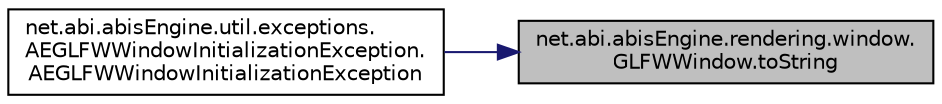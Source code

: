 digraph "net.abi.abisEngine.rendering.window.GLFWWindow.toString"
{
 // LATEX_PDF_SIZE
  edge [fontname="Helvetica",fontsize="10",labelfontname="Helvetica",labelfontsize="10"];
  node [fontname="Helvetica",fontsize="10",shape=record];
  rankdir="RL";
  Node1 [label="net.abi.abisEngine.rendering.window.\lGLFWWindow.toString",height=0.2,width=0.4,color="black", fillcolor="grey75", style="filled", fontcolor="black",tooltip=" "];
  Node1 -> Node2 [dir="back",color="midnightblue",fontsize="10",style="solid",fontname="Helvetica"];
  Node2 [label="net.abi.abisEngine.util.exceptions.\lAEGLFWWindowInitializationException.\lAEGLFWWindowInitializationException",height=0.2,width=0.4,color="black", fillcolor="white", style="filled",URL="$d7/dcc/classnet_1_1abi_1_1abis_engine_1_1util_1_1exceptions_1_1_a_e_g_l_f_w_window_initialization_exception.html#acbbd892ea52fba42a9b541715ab386f9",tooltip=" "];
}

